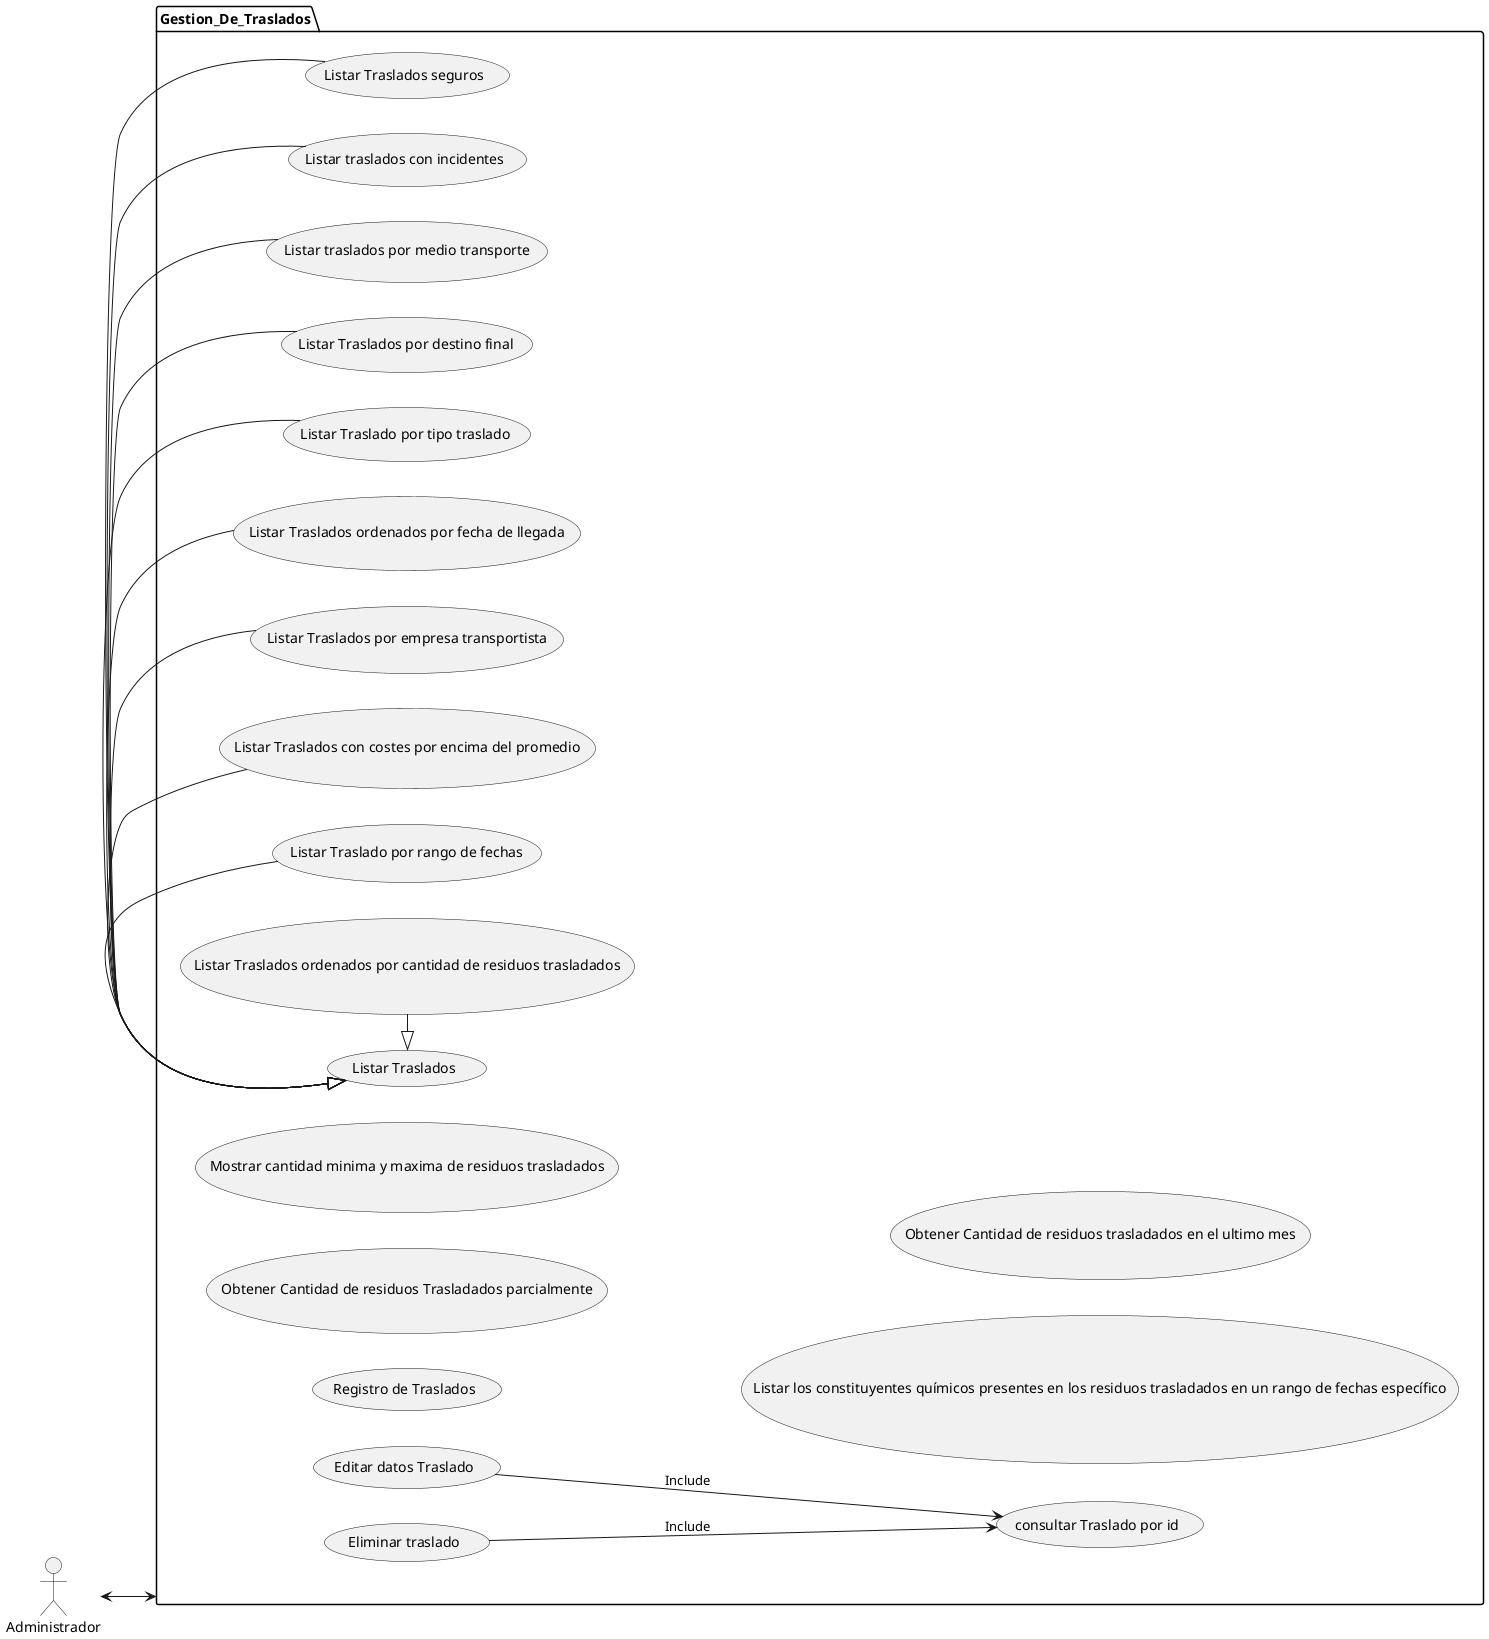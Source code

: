 @startuml
left to right direction

actor Administrador as admin

package Gestion_De_Traslados{
    (Registro de Traslados) as CU1
    (consultar Traslado por id) as CU3
    
    (Obtener Cantidad de residuos Trasladados parcialmente) as CU4
    (Mostrar cantidad minima y maxima de residuos trasladados) as CU5
    (Editar datos Traslado) as CU6
    (Listar Traslados) as CU7
    (Listar Traslados seguros)  as CU8
    (Listar traslados con incidentes)  as CU9
    (Listar traslados por medio transporte)  as CU10
    (Listar Traslados por destino final)  as CU11
    (Listar Traslado por tipo traslado)  as CU12
    (Listar Traslados ordenados por fecha de llegada)  as CU13
    (Listar Traslados por empresa transportista) as CU14
    (Listar Traslados con costes por encima del promedio) as CU15    
    (Listar Traslado por rango de fechas) as CU16
    (Listar Traslados ordenados por cantidad de residuos trasladados)  as CU17
    (Listar los constituyentes químicos presentes en los residuos trasladados en un rango de fechas específico) as CU18
    (Obtener Cantidad de residuos trasladados en el ultimo mes) as CU19
    (Eliminar traslado) as CU20

    CU20 --> CU3 : Include
    CU6 --> CU3: Include

    CU7 <|- CU8   
    CU7 <|- CU9
    CU7 <|- CU10
    CU7 <|- CU11
    CU7 <|- CU12
    CU7 <|- CU13
    CU7 <|- CU14
    CU7 <|- CU15
    CU7 <|- CU16
    CU7 <|- CU17

    admin <--> Gestion_De_Traslados
}
@enduml
